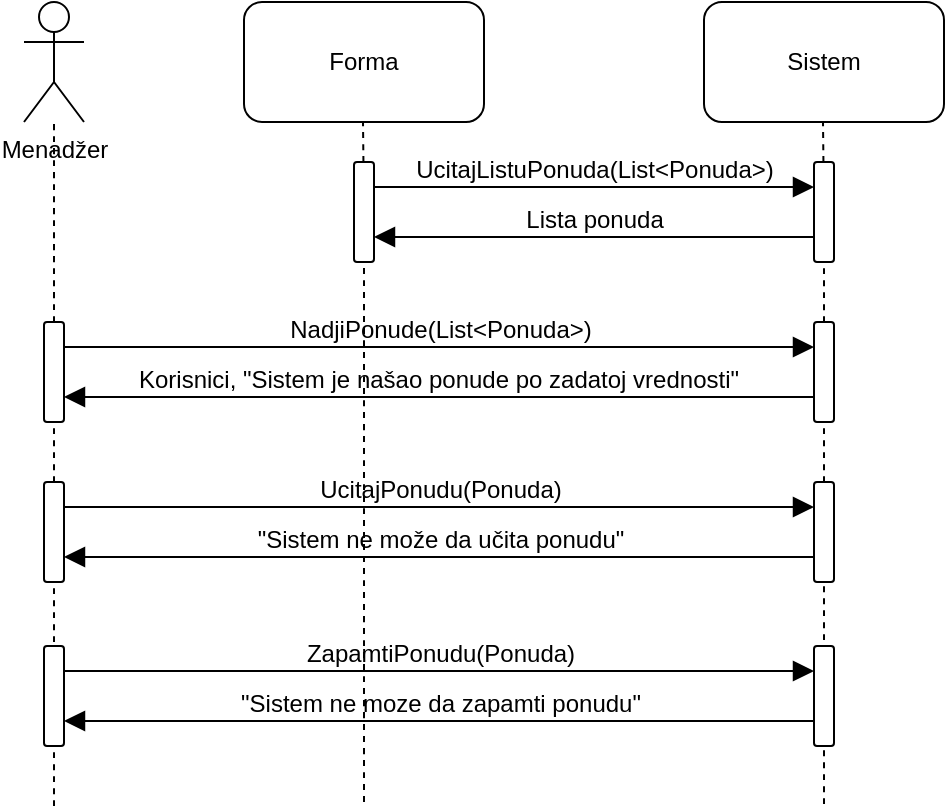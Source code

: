<mxfile version="24.4.7" type="github">
  <diagram name="Page-1" id="2YBvvXClWsGukQMizWep">
    <mxGraphModel dx="521" dy="580" grid="1" gridSize="10" guides="1" tooltips="1" connect="1" arrows="1" fold="1" page="1" pageScale="1" pageWidth="850" pageHeight="1100" math="0" shadow="0">
      <root>
        <mxCell id="0" />
        <mxCell id="1" parent="0" />
        <mxCell id="YEEM2RJTBx1bhuOSEW0l-1" value="Menadžer" style="shape=umlActor;verticalLabelPosition=bottom;verticalAlign=top;html=1;outlineConnect=0;" parent="1" vertex="1">
          <mxGeometry x="40" y="40" width="30" height="60" as="geometry" />
        </mxCell>
        <mxCell id="YEEM2RJTBx1bhuOSEW0l-2" value="" style="endArrow=none;dashed=1;html=1;rounded=0;fontSize=12;startSize=8;endSize=8;curved=1;" parent="1" source="vn3jzW4ECJBIu7uXpiRa-1" edge="1">
          <mxGeometry width="50" height="50" relative="1" as="geometry">
            <mxPoint x="55" y="520" as="sourcePoint" />
            <mxPoint x="55" y="100" as="targetPoint" />
          </mxGeometry>
        </mxCell>
        <mxCell id="YEEM2RJTBx1bhuOSEW0l-3" value="Forma" style="rounded=1;whiteSpace=wrap;html=1;" parent="1" vertex="1">
          <mxGeometry x="150" y="40" width="120" height="60" as="geometry" />
        </mxCell>
        <mxCell id="YEEM2RJTBx1bhuOSEW0l-4" value="Sistem" style="rounded=1;whiteSpace=wrap;html=1;" parent="1" vertex="1">
          <mxGeometry x="380" y="40" width="120" height="60" as="geometry" />
        </mxCell>
        <mxCell id="YEEM2RJTBx1bhuOSEW0l-5" value="" style="endArrow=none;dashed=1;html=1;rounded=0;fontSize=12;startSize=8;endSize=8;curved=1;" parent="1" source="YEEM2RJTBx1bhuOSEW0l-7" edge="1">
          <mxGeometry width="50" height="50" relative="1" as="geometry">
            <mxPoint x="209.5" y="350" as="sourcePoint" />
            <mxPoint x="209.5" y="100" as="targetPoint" />
          </mxGeometry>
        </mxCell>
        <mxCell id="YEEM2RJTBx1bhuOSEW0l-6" value="" style="endArrow=none;dashed=1;html=1;rounded=0;fontSize=12;startSize=8;endSize=8;curved=1;" parent="1" source="YEEM2RJTBx1bhuOSEW0l-9" edge="1">
          <mxGeometry width="50" height="50" relative="1" as="geometry">
            <mxPoint x="439.5" y="350" as="sourcePoint" />
            <mxPoint x="439.5" y="100" as="targetPoint" />
          </mxGeometry>
        </mxCell>
        <mxCell id="YEEM2RJTBx1bhuOSEW0l-7" value="" style="rounded=1;whiteSpace=wrap;html=1;rotation=-90;" parent="1" vertex="1">
          <mxGeometry x="185" y="140" width="50" height="10" as="geometry" />
        </mxCell>
        <mxCell id="YEEM2RJTBx1bhuOSEW0l-10" value="" style="endArrow=none;dashed=1;html=1;rounded=0;fontSize=12;startSize=8;endSize=8;curved=1;" parent="1" source="YEEM2RJTBx1bhuOSEW0l-13" target="YEEM2RJTBx1bhuOSEW0l-9" edge="1">
          <mxGeometry width="50" height="50" relative="1" as="geometry">
            <mxPoint x="439.5" y="350" as="sourcePoint" />
            <mxPoint x="439.5" y="100" as="targetPoint" />
          </mxGeometry>
        </mxCell>
        <mxCell id="YEEM2RJTBx1bhuOSEW0l-9" value="" style="rounded=1;whiteSpace=wrap;html=1;rotation=-90;" parent="1" vertex="1">
          <mxGeometry x="415" y="140" width="50" height="10" as="geometry" />
        </mxCell>
        <mxCell id="YEEM2RJTBx1bhuOSEW0l-14" value="" style="endArrow=none;dashed=1;html=1;rounded=0;fontSize=12;startSize=8;endSize=8;curved=1;" parent="1" source="YEEM2RJTBx1bhuOSEW0l-17" target="YEEM2RJTBx1bhuOSEW0l-13" edge="1">
          <mxGeometry width="50" height="50" relative="1" as="geometry">
            <mxPoint x="439.5" y="350" as="sourcePoint" />
            <mxPoint x="440" y="170" as="targetPoint" />
          </mxGeometry>
        </mxCell>
        <mxCell id="YEEM2RJTBx1bhuOSEW0l-13" value="" style="rounded=1;whiteSpace=wrap;html=1;rotation=-90;" parent="1" vertex="1">
          <mxGeometry x="415" y="220" width="50" height="10" as="geometry" />
        </mxCell>
        <mxCell id="YEEM2RJTBx1bhuOSEW0l-16" value="" style="endArrow=none;dashed=1;html=1;rounded=0;fontSize=12;startSize=8;endSize=8;curved=1;entryX=0;entryY=0.5;entryDx=0;entryDy=0;" parent="1" target="YEEM2RJTBx1bhuOSEW0l-7" edge="1">
          <mxGeometry width="50" height="50" relative="1" as="geometry">
            <mxPoint x="210" y="440" as="sourcePoint" />
            <mxPoint x="210" y="330" as="targetPoint" />
          </mxGeometry>
        </mxCell>
        <mxCell id="YEEM2RJTBx1bhuOSEW0l-18" value="" style="endArrow=none;dashed=1;html=1;rounded=0;fontSize=12;startSize=8;endSize=8;curved=1;exitX=1;exitY=0.5;exitDx=0;exitDy=0;" parent="1" target="YEEM2RJTBx1bhuOSEW0l-17" edge="1">
          <mxGeometry width="50" height="50" relative="1" as="geometry">
            <mxPoint x="440" y="359" as="sourcePoint" />
            <mxPoint x="440" y="250" as="targetPoint" />
          </mxGeometry>
        </mxCell>
        <mxCell id="YEEM2RJTBx1bhuOSEW0l-17" value="" style="rounded=1;whiteSpace=wrap;html=1;rotation=-90;" parent="1" vertex="1">
          <mxGeometry x="415" y="300" width="50" height="10" as="geometry" />
        </mxCell>
        <mxCell id="YEEM2RJTBx1bhuOSEW0l-19" value="UcitajListuPonuda(List&amp;lt;Ponuda&amp;gt;)" style="html=1;verticalAlign=bottom;labelBackgroundColor=none;endArrow=block;endFill=1;rounded=0;fontSize=12;startSize=8;endSize=8;curved=1;entryX=0.75;entryY=0;entryDx=0;entryDy=0;exitX=0.75;exitY=1;exitDx=0;exitDy=0;" parent="1" source="YEEM2RJTBx1bhuOSEW0l-7" target="YEEM2RJTBx1bhuOSEW0l-9" edge="1">
          <mxGeometry width="160" relative="1" as="geometry">
            <mxPoint x="220" y="140" as="sourcePoint" />
            <mxPoint x="380" y="140" as="targetPoint" />
          </mxGeometry>
        </mxCell>
        <mxCell id="YEEM2RJTBx1bhuOSEW0l-20" value="Lista ponuda" style="html=1;verticalAlign=bottom;labelBackgroundColor=none;endArrow=block;endFill=1;rounded=0;fontSize=12;startSize=8;endSize=8;curved=1;entryX=0.25;entryY=1;entryDx=0;entryDy=0;exitX=0.25;exitY=0;exitDx=0;exitDy=0;" parent="1" source="YEEM2RJTBx1bhuOSEW0l-9" target="YEEM2RJTBx1bhuOSEW0l-7" edge="1">
          <mxGeometry width="160" relative="1" as="geometry">
            <mxPoint x="430" y="150" as="sourcePoint" />
            <mxPoint x="590" y="150" as="targetPoint" />
          </mxGeometry>
        </mxCell>
        <mxCell id="YEEM2RJTBx1bhuOSEW0l-21" value="NadjiPonude(List&amp;lt;Ponuda&amp;gt;)" style="html=1;verticalAlign=bottom;labelBackgroundColor=none;endArrow=block;endFill=1;rounded=0;fontSize=12;startSize=8;endSize=8;curved=1;entryX=0.75;entryY=0;entryDx=0;entryDy=0;exitX=0.75;exitY=1;exitDx=0;exitDy=0;" parent="1" source="vn3jzW4ECJBIu7uXpiRa-1" target="YEEM2RJTBx1bhuOSEW0l-13" edge="1">
          <mxGeometry x="0.003" width="160" relative="1" as="geometry">
            <mxPoint x="215" y="212.5" as="sourcePoint" />
            <mxPoint x="440" y="219" as="targetPoint" />
            <mxPoint as="offset" />
          </mxGeometry>
        </mxCell>
        <mxCell id="YEEM2RJTBx1bhuOSEW0l-22" value="Korisnici, &quot;Sistem je našao ponude po zadatoj vrednosti&quot;" style="html=1;verticalAlign=bottom;labelBackgroundColor=none;endArrow=block;endFill=1;rounded=0;fontSize=12;startSize=8;endSize=8;curved=1;entryX=0.25;entryY=1;entryDx=0;entryDy=0;exitX=0.25;exitY=0;exitDx=0;exitDy=0;" parent="1" source="YEEM2RJTBx1bhuOSEW0l-13" target="vn3jzW4ECJBIu7uXpiRa-1" edge="1">
          <mxGeometry x="0.003" width="160" relative="1" as="geometry">
            <mxPoint x="430" y="240" as="sourcePoint" />
            <mxPoint x="215" y="237.5" as="targetPoint" />
            <mxPoint as="offset" />
          </mxGeometry>
        </mxCell>
        <mxCell id="YEEM2RJTBx1bhuOSEW0l-23" value="UcitajPonudu(Ponuda)" style="html=1;verticalAlign=bottom;labelBackgroundColor=none;endArrow=block;endFill=1;rounded=0;fontSize=12;startSize=8;endSize=8;curved=1;entryX=0.75;entryY=0;entryDx=0;entryDy=0;exitX=0.75;exitY=1;exitDx=0;exitDy=0;" parent="1" source="vn3jzW4ECJBIu7uXpiRa-3" target="YEEM2RJTBx1bhuOSEW0l-17" edge="1">
          <mxGeometry width="160" relative="1" as="geometry">
            <mxPoint x="215" y="292.5" as="sourcePoint" />
            <mxPoint x="440" y="290" as="targetPoint" />
          </mxGeometry>
        </mxCell>
        <mxCell id="YEEM2RJTBx1bhuOSEW0l-24" value="&quot;Sistem ne može da učita ponudu&quot;" style="html=1;verticalAlign=bottom;labelBackgroundColor=none;endArrow=block;endFill=1;rounded=0;fontSize=12;startSize=8;endSize=8;curved=1;entryX=0.25;entryY=1;entryDx=0;entryDy=0;exitX=0.25;exitY=0;exitDx=0;exitDy=0;" parent="1" source="YEEM2RJTBx1bhuOSEW0l-17" target="vn3jzW4ECJBIu7uXpiRa-3" edge="1">
          <mxGeometry width="160" relative="1" as="geometry">
            <mxPoint x="430" y="320" as="sourcePoint" />
            <mxPoint x="215" y="317.5" as="targetPoint" />
          </mxGeometry>
        </mxCell>
        <mxCell id="vn3jzW4ECJBIu7uXpiRa-2" value="" style="endArrow=none;dashed=1;html=1;rounded=0;fontSize=12;startSize=8;endSize=8;curved=1;" parent="1" source="vn3jzW4ECJBIu7uXpiRa-3" target="vn3jzW4ECJBIu7uXpiRa-1" edge="1">
          <mxGeometry width="50" height="50" relative="1" as="geometry">
            <mxPoint x="55" y="390" as="sourcePoint" />
            <mxPoint x="55" y="100" as="targetPoint" />
          </mxGeometry>
        </mxCell>
        <mxCell id="vn3jzW4ECJBIu7uXpiRa-1" value="" style="rounded=1;whiteSpace=wrap;html=1;rotation=-90;" parent="1" vertex="1">
          <mxGeometry x="30" y="220" width="50" height="10" as="geometry" />
        </mxCell>
        <mxCell id="vn3jzW4ECJBIu7uXpiRa-4" value="" style="endArrow=none;dashed=1;html=1;rounded=0;fontSize=12;startSize=8;endSize=8;curved=1;" parent="1" target="vn3jzW4ECJBIu7uXpiRa-3" edge="1">
          <mxGeometry width="50" height="50" relative="1" as="geometry">
            <mxPoint x="55" y="360" as="sourcePoint" />
            <mxPoint x="55" y="250" as="targetPoint" />
          </mxGeometry>
        </mxCell>
        <mxCell id="vn3jzW4ECJBIu7uXpiRa-3" value="" style="rounded=1;whiteSpace=wrap;html=1;rotation=-90;" parent="1" vertex="1">
          <mxGeometry x="30" y="300" width="50" height="10" as="geometry" />
        </mxCell>
        <mxCell id="1tj3wSGM52zcy4U0dYHe-1" value="" style="endArrow=none;dashed=1;html=1;rounded=0;fontSize=12;startSize=8;endSize=8;curved=1;exitX=1;exitY=0.5;exitDx=0;exitDy=0;" parent="1" target="1tj3wSGM52zcy4U0dYHe-2" edge="1">
          <mxGeometry width="50" height="50" relative="1" as="geometry">
            <mxPoint x="440" y="441" as="sourcePoint" />
            <mxPoint x="440" y="332" as="targetPoint" />
          </mxGeometry>
        </mxCell>
        <mxCell id="1tj3wSGM52zcy4U0dYHe-2" value="" style="rounded=1;whiteSpace=wrap;html=1;rotation=-90;" parent="1" vertex="1">
          <mxGeometry x="415" y="382" width="50" height="10" as="geometry" />
        </mxCell>
        <mxCell id="1tj3wSGM52zcy4U0dYHe-3" value="ZapamtiPonudu(Ponuda)" style="html=1;verticalAlign=bottom;labelBackgroundColor=none;endArrow=block;endFill=1;rounded=0;fontSize=12;startSize=8;endSize=8;curved=1;entryX=0.75;entryY=0;entryDx=0;entryDy=0;exitX=0.75;exitY=1;exitDx=0;exitDy=0;" parent="1" source="1tj3wSGM52zcy4U0dYHe-6" target="1tj3wSGM52zcy4U0dYHe-2" edge="1">
          <mxGeometry width="160" relative="1" as="geometry">
            <mxPoint x="215" y="374.5" as="sourcePoint" />
            <mxPoint x="440" y="372" as="targetPoint" />
          </mxGeometry>
        </mxCell>
        <mxCell id="1tj3wSGM52zcy4U0dYHe-4" value="&quot;Sistem ne moze da zapamti ponudu&quot;" style="html=1;verticalAlign=bottom;labelBackgroundColor=none;endArrow=block;endFill=1;rounded=0;fontSize=12;startSize=8;endSize=8;curved=1;entryX=0.25;entryY=1;entryDx=0;entryDy=0;exitX=0.25;exitY=0;exitDx=0;exitDy=0;" parent="1" source="1tj3wSGM52zcy4U0dYHe-2" target="1tj3wSGM52zcy4U0dYHe-6" edge="1">
          <mxGeometry width="160" relative="1" as="geometry">
            <mxPoint x="430" y="402" as="sourcePoint" />
            <mxPoint x="215" y="399.5" as="targetPoint" />
          </mxGeometry>
        </mxCell>
        <mxCell id="1tj3wSGM52zcy4U0dYHe-5" value="" style="endArrow=none;dashed=1;html=1;rounded=0;fontSize=12;startSize=8;endSize=8;curved=1;" parent="1" target="1tj3wSGM52zcy4U0dYHe-6" edge="1">
          <mxGeometry width="50" height="50" relative="1" as="geometry">
            <mxPoint x="55" y="442" as="sourcePoint" />
            <mxPoint x="55" y="332" as="targetPoint" />
          </mxGeometry>
        </mxCell>
        <mxCell id="1tj3wSGM52zcy4U0dYHe-6" value="" style="rounded=1;whiteSpace=wrap;html=1;rotation=-90;" parent="1" vertex="1">
          <mxGeometry x="30" y="382" width="50" height="10" as="geometry" />
        </mxCell>
      </root>
    </mxGraphModel>
  </diagram>
</mxfile>
